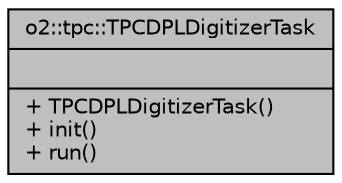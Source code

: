 digraph "o2::tpc::TPCDPLDigitizerTask"
{
 // INTERACTIVE_SVG=YES
  bgcolor="transparent";
  edge [fontname="Helvetica",fontsize="10",labelfontname="Helvetica",labelfontsize="10"];
  node [fontname="Helvetica",fontsize="10",shape=record];
  Node1 [label="{o2::tpc::TPCDPLDigitizerTask\n||+ TPCDPLDigitizerTask()\l+ init()\l+ run()\l}",height=0.2,width=0.4,color="black", fillcolor="grey75", style="filled", fontcolor="black"];
}
